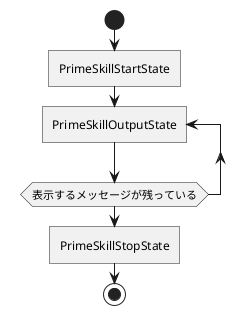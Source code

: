 ﻿@startuml
start
:PrimeSkillStartState]
repeat :PrimeSkillOutputState]
repeat while (表示するメッセージが残っている)
:PrimeSkillStopState]
stop
@enduml